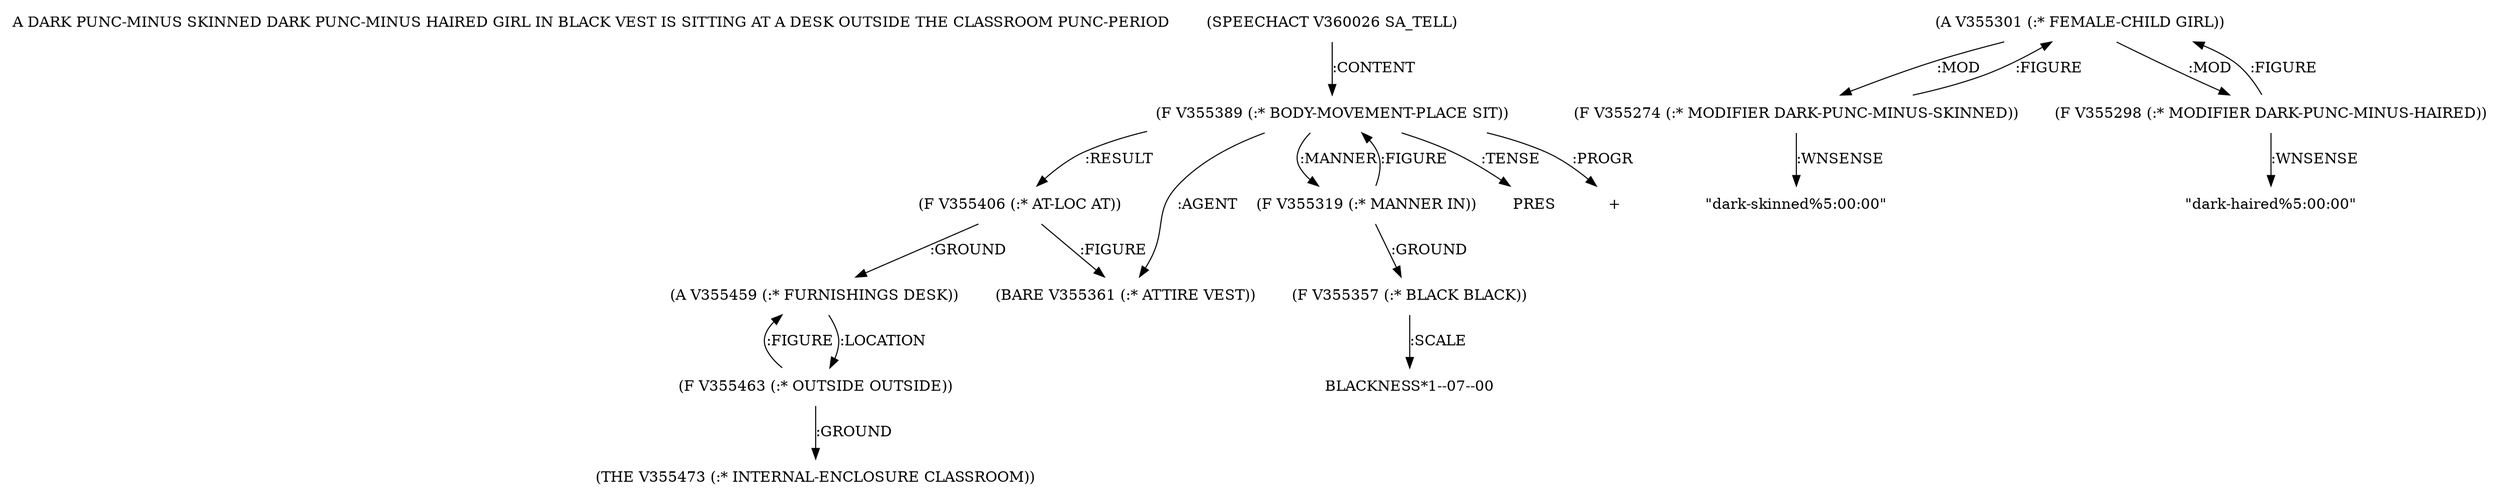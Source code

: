 digraph Terms {
  node [shape=none]
  "A DARK PUNC-MINUS SKINNED DARK PUNC-MINUS HAIRED GIRL IN BLACK VEST IS SITTING AT A DESK OUTSIDE THE CLASSROOM PUNC-PERIOD"
  "V360026" [label="(SPEECHACT V360026 SA_TELL)"]
  "V360026" -> "V355389" [label=":CONTENT"]
  "V355389" [label="(F V355389 (:* BODY-MOVEMENT-PLACE SIT))"]
  "V355389" -> "V355406" [label=":RESULT"]
  "V355389" -> "V355361" [label=":AGENT"]
  "V355389" -> "V355319" [label=":MANNER"]
  "V355389" -> "NT366206" [label=":TENSE"]
  "NT366206" [label="PRES"]
  "V355389" -> "NT366207" [label=":PROGR"]
  "NT366207" [label="+"]
  "V355319" [label="(F V355319 (:* MANNER IN))"]
  "V355319" -> "V355357" [label=":GROUND"]
  "V355319" -> "V355389" [label=":FIGURE"]
  "V355357" [label="(F V355357 (:* BLACK BLACK))"]
  "V355357" -> "NT366208" [label=":SCALE"]
  "NT366208" [label="BLACKNESS*1--07--00"]
  "V355361" [label="(BARE V355361 (:* ATTIRE VEST))"]
  "V355406" [label="(F V355406 (:* AT-LOC AT))"]
  "V355406" -> "V355459" [label=":GROUND"]
  "V355406" -> "V355361" [label=":FIGURE"]
  "V355459" [label="(A V355459 (:* FURNISHINGS DESK))"]
  "V355459" -> "V355463" [label=":LOCATION"]
  "V355463" [label="(F V355463 (:* OUTSIDE OUTSIDE))"]
  "V355463" -> "V355473" [label=":GROUND"]
  "V355463" -> "V355459" [label=":FIGURE"]
  "V355473" [label="(THE V355473 (:* INTERNAL-ENCLOSURE CLASSROOM))"]
  "V355301" [label="(A V355301 (:* FEMALE-CHILD GIRL))"]
  "V355301" -> "V355274" [label=":MOD"]
  "V355301" -> "V355298" [label=":MOD"]
  "V355274" [label="(F V355274 (:* MODIFIER DARK-PUNC-MINUS-SKINNED))"]
  "V355274" -> "V355301" [label=":FIGURE"]
  "V355274" -> "NT366209" [label=":WNSENSE"]
  "NT366209" [label="\"dark-skinned%5:00:00\""]
  "V355298" [label="(F V355298 (:* MODIFIER DARK-PUNC-MINUS-HAIRED))"]
  "V355298" -> "V355301" [label=":FIGURE"]
  "V355298" -> "NT366210" [label=":WNSENSE"]
  "NT366210" [label="\"dark-haired%5:00:00\""]
}
